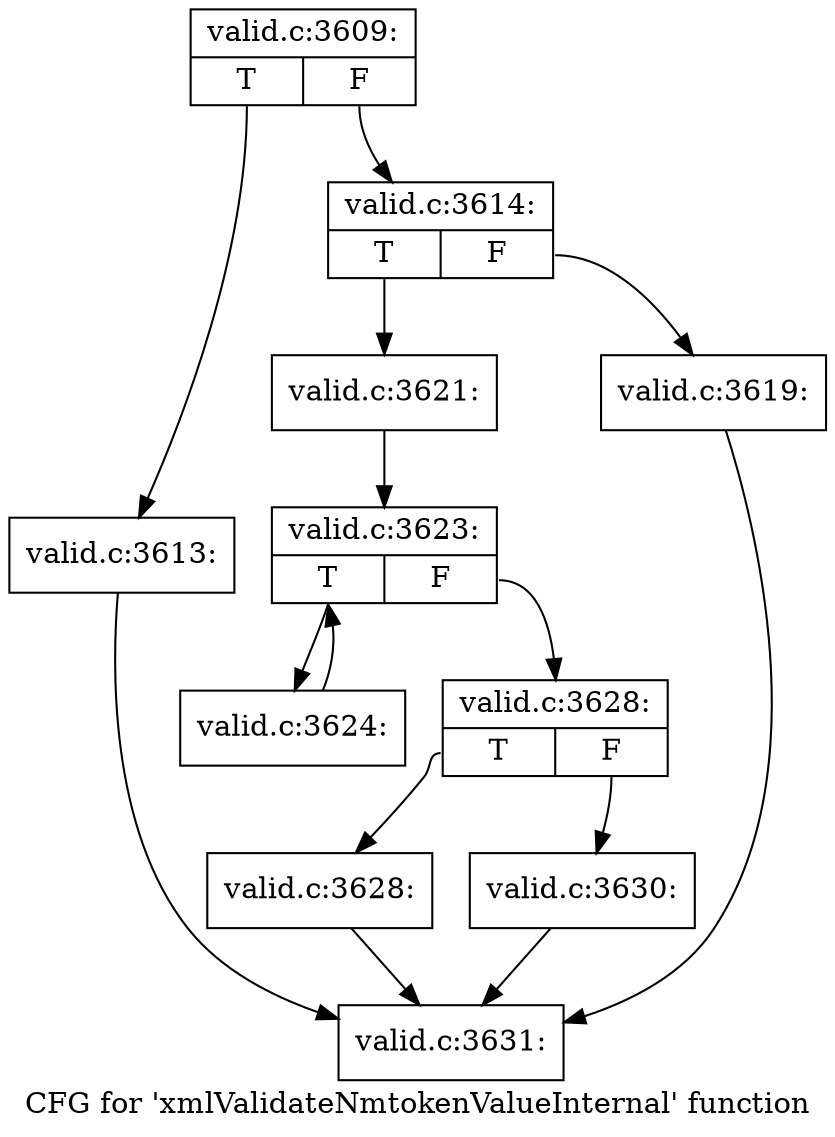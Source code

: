 digraph "CFG for 'xmlValidateNmtokenValueInternal' function" {
	label="CFG for 'xmlValidateNmtokenValueInternal' function";

	Node0x52f7d60 [shape=record,label="{valid.c:3609:|{<s0>T|<s1>F}}"];
	Node0x52f7d60:s0 -> Node0x52feba0;
	Node0x52f7d60:s1 -> Node0x52febf0;
	Node0x52feba0 [shape=record,label="{valid.c:3613:}"];
	Node0x52feba0 -> Node0x52fdd60;
	Node0x52febf0 [shape=record,label="{valid.c:3614:|{<s0>T|<s1>F}}"];
	Node0x52febf0:s0 -> Node0x52ff7f0;
	Node0x52febf0:s1 -> Node0x52ff7a0;
	Node0x52ff7a0 [shape=record,label="{valid.c:3619:}"];
	Node0x52ff7a0 -> Node0x52fdd60;
	Node0x52ff7f0 [shape=record,label="{valid.c:3621:}"];
	Node0x52ff7f0 -> Node0x53002f0;
	Node0x53002f0 [shape=record,label="{valid.c:3623:|{<s0>T|<s1>F}}"];
	Node0x53002f0:s0 -> Node0x5300750;
	Node0x53002f0:s1 -> Node0x5300510;
	Node0x5300750 [shape=record,label="{valid.c:3624:}"];
	Node0x5300750 -> Node0x53002f0;
	Node0x5300510 [shape=record,label="{valid.c:3628:|{<s0>T|<s1>F}}"];
	Node0x5300510:s0 -> Node0x5300f00;
	Node0x5300510:s1 -> Node0x5300f50;
	Node0x5300f00 [shape=record,label="{valid.c:3628:}"];
	Node0x5300f00 -> Node0x52fdd60;
	Node0x5300f50 [shape=record,label="{valid.c:3630:}"];
	Node0x5300f50 -> Node0x52fdd60;
	Node0x52fdd60 [shape=record,label="{valid.c:3631:}"];
}
